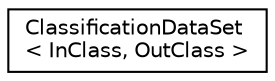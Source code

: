 digraph "Graphical Class Hierarchy"
{
  edge [fontname="Helvetica",fontsize="10",labelfontname="Helvetica",labelfontsize="10"];
  node [fontname="Helvetica",fontsize="10",shape=record];
  rankdir="LR";
  Node0 [label="ClassificationDataSet\l\< InClass, OutClass \>",height=0.2,width=0.4,color="black", fillcolor="white", style="filled",URL="$classClassificationDataSet.html"];
}
